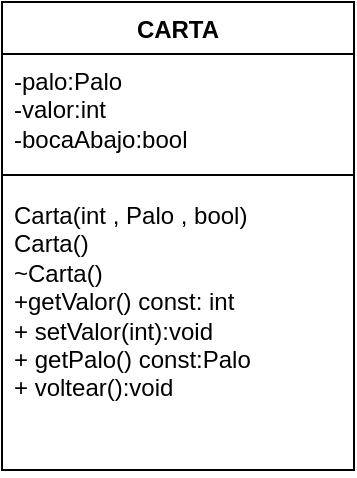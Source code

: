 <mxfile version="23.1.2" type="github">
  <diagram id="C5RBs43oDa-KdzZeNtuy" name="Page-1">
    <mxGraphModel dx="1600" dy="920" grid="0" gridSize="10" guides="1" tooltips="1" connect="1" arrows="1" fold="1" page="1" pageScale="1" pageWidth="827" pageHeight="1169" background="none" math="0" shadow="0">
      <root>
        <mxCell id="WIyWlLk6GJQsqaUBKTNV-0" />
        <mxCell id="WIyWlLk6GJQsqaUBKTNV-1" parent="WIyWlLk6GJQsqaUBKTNV-0" />
        <mxCell id="mG56EEctPgT57r4BzO9k-6" value="CARTA" style="swimlane;fontStyle=1;align=center;verticalAlign=top;childLayout=stackLayout;horizontal=1;startSize=26;horizontalStack=0;resizeParent=1;resizeParentMax=0;resizeLast=0;collapsible=1;marginBottom=0;whiteSpace=wrap;html=1;" vertex="1" parent="WIyWlLk6GJQsqaUBKTNV-1">
          <mxGeometry x="40" y="904" width="176" height="234" as="geometry" />
        </mxCell>
        <mxCell id="mG56EEctPgT57r4BzO9k-7" value="-palo:Palo&lt;br&gt;-valor:int&amp;nbsp;&lt;br&gt;-bocaAbajo:bool" style="text;strokeColor=none;fillColor=none;align=left;verticalAlign=top;spacingLeft=4;spacingRight=4;overflow=hidden;rotatable=0;points=[[0,0.5],[1,0.5]];portConstraint=eastwest;whiteSpace=wrap;html=1;" vertex="1" parent="mG56EEctPgT57r4BzO9k-6">
          <mxGeometry y="26" width="176" height="54" as="geometry" />
        </mxCell>
        <mxCell id="mG56EEctPgT57r4BzO9k-8" value="" style="line;strokeWidth=1;fillColor=none;align=left;verticalAlign=middle;spacingTop=-1;spacingLeft=3;spacingRight=3;rotatable=0;labelPosition=right;points=[];portConstraint=eastwest;strokeColor=inherit;" vertex="1" parent="mG56EEctPgT57r4BzO9k-6">
          <mxGeometry y="80" width="176" height="13" as="geometry" />
        </mxCell>
        <mxCell id="mG56EEctPgT57r4BzO9k-9" value="&lt;div&gt;Carta(int , Palo , bool)&lt;/div&gt;&lt;div&gt;Carta()&lt;/div&gt;&lt;div&gt;~Carta()&lt;/div&gt;&lt;div&gt;&lt;div&gt;+getValor() const: int&amp;nbsp;&lt;/div&gt;&lt;div&gt;+ setValor(int):void&lt;/div&gt;&lt;div&gt;+ getPalo() const:Palo&amp;nbsp;&lt;/div&gt;&lt;div&gt;+ voltear():void&lt;/div&gt;&lt;/div&gt;" style="text;strokeColor=none;fillColor=none;align=left;verticalAlign=top;spacingLeft=4;spacingRight=4;overflow=hidden;rotatable=0;points=[[0,0.5],[1,0.5]];portConstraint=eastwest;whiteSpace=wrap;html=1;" vertex="1" parent="mG56EEctPgT57r4BzO9k-6">
          <mxGeometry y="93" width="176" height="141" as="geometry" />
        </mxCell>
      </root>
    </mxGraphModel>
  </diagram>
</mxfile>
